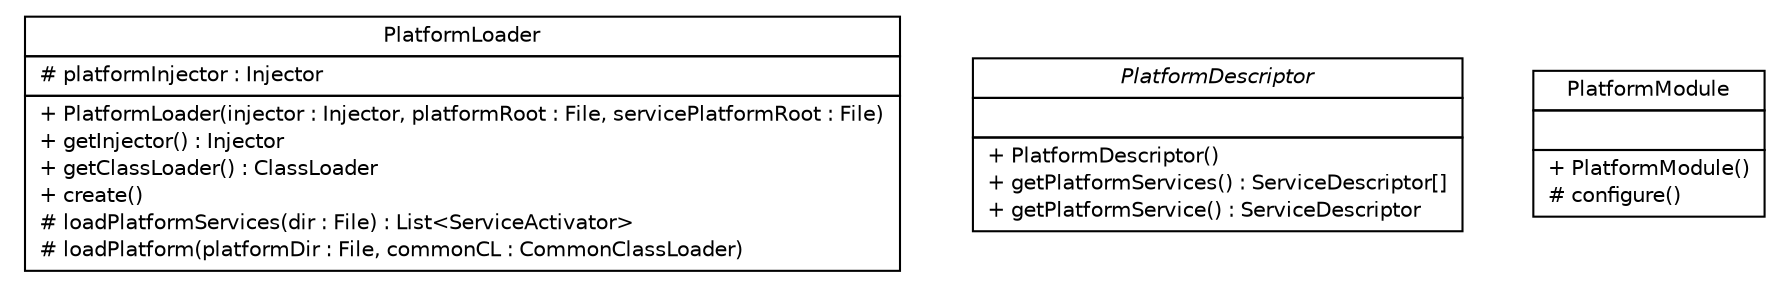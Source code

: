 #!/usr/local/bin/dot
#
# Class diagram 
# Generated by UMLGraph version R5_6 (http://www.umlgraph.org/)
#

digraph G {
	edge [fontname="Helvetica",fontsize=10,labelfontname="Helvetica",labelfontsize=10];
	node [fontname="Helvetica",fontsize=10,shape=plaintext];
	nodesep=0.25;
	ranksep=0.5;
	// sorcer.boot.platform.PlatformLoader
	c55488 [label=<<table title="sorcer.boot.platform.PlatformLoader" border="0" cellborder="1" cellspacing="0" cellpadding="2" port="p" href="./PlatformLoader.html">
		<tr><td><table border="0" cellspacing="0" cellpadding="1">
<tr><td align="center" balign="center"> PlatformLoader </td></tr>
		</table></td></tr>
		<tr><td><table border="0" cellspacing="0" cellpadding="1">
<tr><td align="left" balign="left"> # platformInjector : Injector </td></tr>
		</table></td></tr>
		<tr><td><table border="0" cellspacing="0" cellpadding="1">
<tr><td align="left" balign="left"> + PlatformLoader(injector : Injector, platformRoot : File, servicePlatformRoot : File) </td></tr>
<tr><td align="left" balign="left"> + getInjector() : Injector </td></tr>
<tr><td align="left" balign="left"> + getClassLoader() : ClassLoader </td></tr>
<tr><td align="left" balign="left"> + create() </td></tr>
<tr><td align="left" balign="left"> # loadPlatformServices(dir : File) : List&lt;ServiceActivator&gt; </td></tr>
<tr><td align="left" balign="left"> # loadPlatform(platformDir : File, commonCL : CommonClassLoader) </td></tr>
		</table></td></tr>
		</table>>, URL="./PlatformLoader.html", fontname="Helvetica", fontcolor="black", fontsize=10.0];
	// sorcer.boot.platform.PlatformDescriptor
	c55489 [label=<<table title="sorcer.boot.platform.PlatformDescriptor" border="0" cellborder="1" cellspacing="0" cellpadding="2" port="p" href="./PlatformDescriptor.html">
		<tr><td><table border="0" cellspacing="0" cellpadding="1">
<tr><td align="center" balign="center"><font face="Helvetica-Oblique"> PlatformDescriptor </font></td></tr>
		</table></td></tr>
		<tr><td><table border="0" cellspacing="0" cellpadding="1">
<tr><td align="left" balign="left">  </td></tr>
		</table></td></tr>
		<tr><td><table border="0" cellspacing="0" cellpadding="1">
<tr><td align="left" balign="left"> + PlatformDescriptor() </td></tr>
<tr><td align="left" balign="left"> + getPlatformServices() : ServiceDescriptor[] </td></tr>
<tr><td align="left" balign="left"> + getPlatformService() : ServiceDescriptor </td></tr>
		</table></td></tr>
		</table>>, URL="./PlatformDescriptor.html", fontname="Helvetica", fontcolor="black", fontsize=10.0];
	// sorcer.boot.platform.PlatformModule
	c55490 [label=<<table title="sorcer.boot.platform.PlatformModule" border="0" cellborder="1" cellspacing="0" cellpadding="2" port="p" href="./PlatformModule.html">
		<tr><td><table border="0" cellspacing="0" cellpadding="1">
<tr><td align="center" balign="center"> PlatformModule </td></tr>
		</table></td></tr>
		<tr><td><table border="0" cellspacing="0" cellpadding="1">
<tr><td align="left" balign="left">  </td></tr>
		</table></td></tr>
		<tr><td><table border="0" cellspacing="0" cellpadding="1">
<tr><td align="left" balign="left"> + PlatformModule() </td></tr>
<tr><td align="left" balign="left"> # configure() </td></tr>
		</table></td></tr>
		</table>>, URL="./PlatformModule.html", fontname="Helvetica", fontcolor="black", fontsize=10.0];
}

